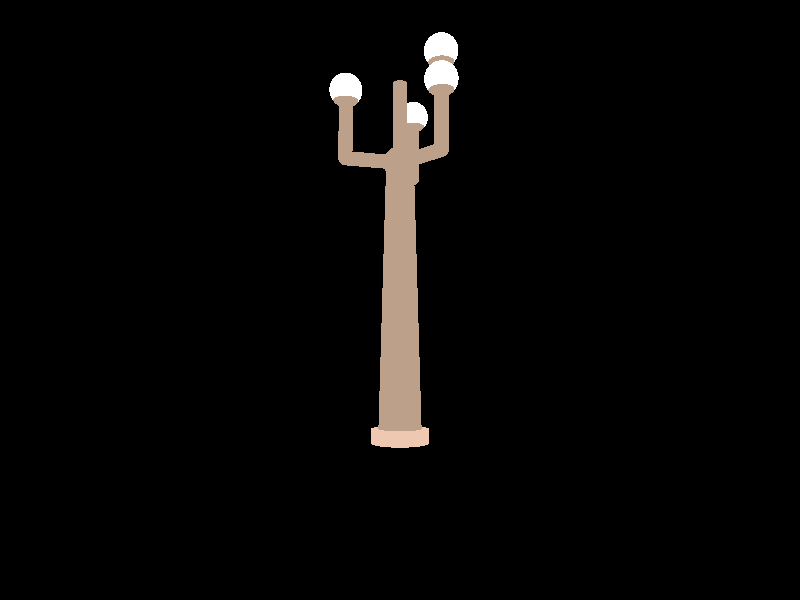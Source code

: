 // lamp.pov
//
// Test file for bridge lamp
//
// Written by: Henry Wagner (povray@henrywagner.org)
// Started: 11/30/96

#include "colors.inc"
#include "metals.inc"

#declare Ball_Base = difference {
   difference {
      sphere { < 0, 0, 0 >, 0.6 }
      sphere { < 0, 0, 0 >, 0.5 }
   }
   plane { < 0, 1, 0 > 0.4 }
}

#declare Lamp_Arm = union {
   cylinder {
      < 0, 0, 0 >,
      < 2, 0, 0 >,
      0.25
   }
   sphere { < 2, 0, 0 >, 0.25 }
   cylinder {
      < 2, 0, 0 >,
      < 2, 2, 0 >
      0.25
   }
   object {
      Ball_Base
      rotate < 180, 0, 0 >
      translate < 2, 2.5, 0 >
   }
   sphere {
      < 2, 2.5, 0 >, 0.59
      pigment { color White }
   }
   texture { T_Brass_2C }
}

#declare Lamp = union {
   cylinder {
      < 0, 0, 0 >,
      < 0, 0.5, 0 >,
      1.0
      pigment { color Tan }
   }
   cone {
      < 0, 0.5, 0 >, 0.75
      < 0, 10.0, 0 >, 0.5
      texture { T_Brass_2C }
   }
   sphere {
      < 0, 10, 0 >, 0.6
      texture { T_Brass_2C }
   }
   cylinder {
      < 0, 10, 0 >,
      < 0, 13, 0 >,
      0.25
      texture { T_Brass_2C }
   }
   object {
      Ball_Base
      rotate < 180, 0, 0 >
      translate < 2, 13.5, 0 >
      texture { T_Brass_2C }
   }
   sphere {
      < 2, 13.5, 0 >, 0.59
      pigment { color White }
   }
   object {
      Lamp_Arm
      translate < 0, 10, 0 >
   }
   object {
      Lamp_Arm
      rotate < 0, 120, 0 >
      translate < 0, 10, 0 >
   }
   object {
      Lamp_Arm
      rotate < 0, 240, 0 >
      translate < 0, 10, 0 >
   }
}

object { Lamp }

camera {
   location < 15, 3, -15 >
   look_at < 0, 5, 0 >
}

light_source { < 100,  1000, -1000 > color White }
light_source { < 100, -1000, -1000 > color White }
